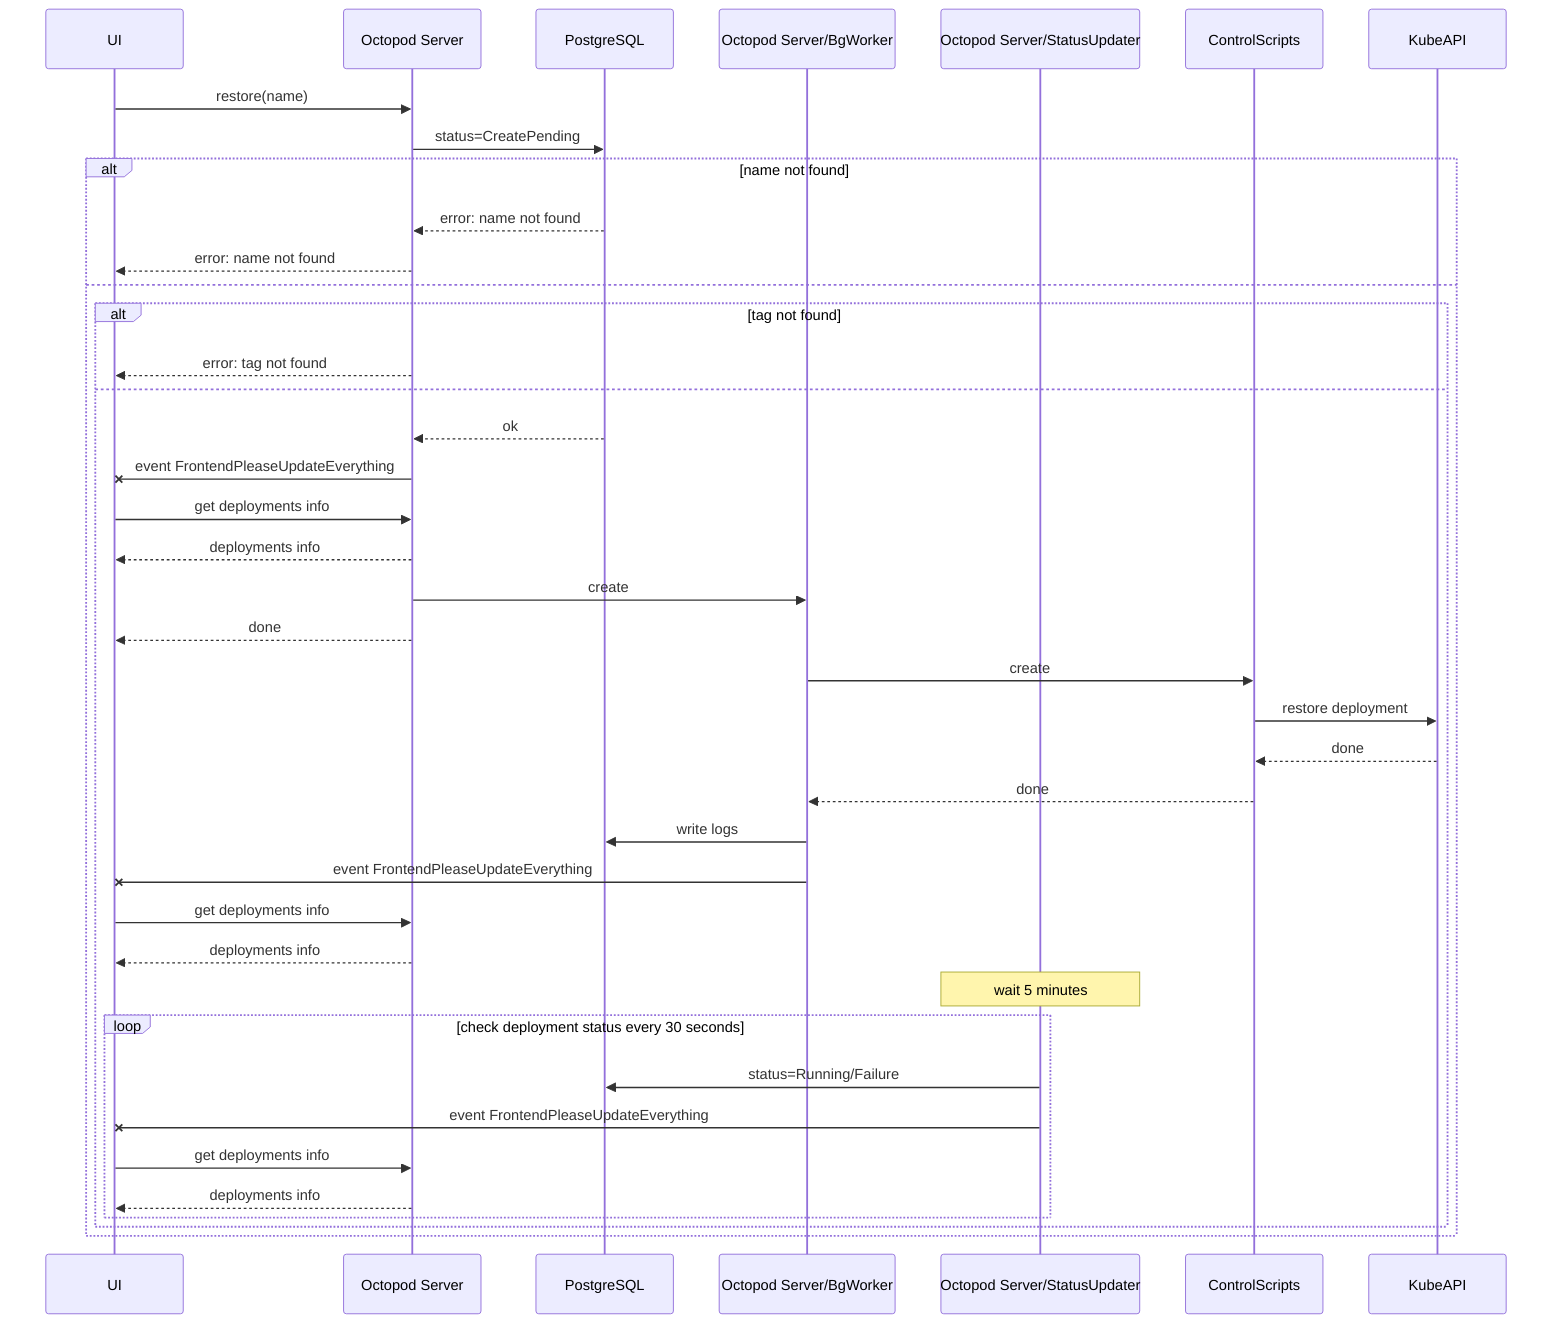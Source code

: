 sequenceDiagram
    participant UI
    participant Octopod Server
    participant PostgreSQL
    participant Octopod Server/BgWorker
    participant Octopod Server/StatusUpdater
    participant ControlScripts
    participant KubeAPI
    UI->>Octopod Server: restore(name)
    Octopod Server->>PostgreSQL: status=CreatePending
    alt name not found
        PostgreSQL-->>Octopod Server: error: name not found
        Octopod Server-->>UI: error: name not found
    else
        alt tag not found
            Octopod Server-->>UI: error: tag not found
        else
            PostgreSQL-->>Octopod Server: ok
            Octopod Server-xUI: event FrontendPleaseUpdateEverything
            UI->>Octopod Server: get deployments info
            Octopod Server-->>UI: deployments info
            Octopod Server->>Octopod Server/BgWorker: create
            Octopod Server-->>UI: done
            Octopod Server/BgWorker->>ControlScripts: create
            ControlScripts->>KubeAPI: restore deployment
            KubeAPI-->>ControlScripts: done
            ControlScripts-->>Octopod Server/BgWorker: done
            Octopod Server/BgWorker->>PostgreSQL: write logs
            Octopod Server/BgWorker-xUI: event FrontendPleaseUpdateEverything
            UI->>Octopod Server: get deployments info
            Octopod Server-->>UI: deployments info
            Note over Octopod Server/StatusUpdater: wait 5 minutes
            loop check deployment status every 30 seconds
                Octopod Server/StatusUpdater->>PostgreSQL: status=Running/Failure
                Octopod Server/StatusUpdater-xUI: event FrontendPleaseUpdateEverything
                UI->>Octopod Server: get deployments info
                Octopod Server-->>UI: deployments info
            end
        end
    end